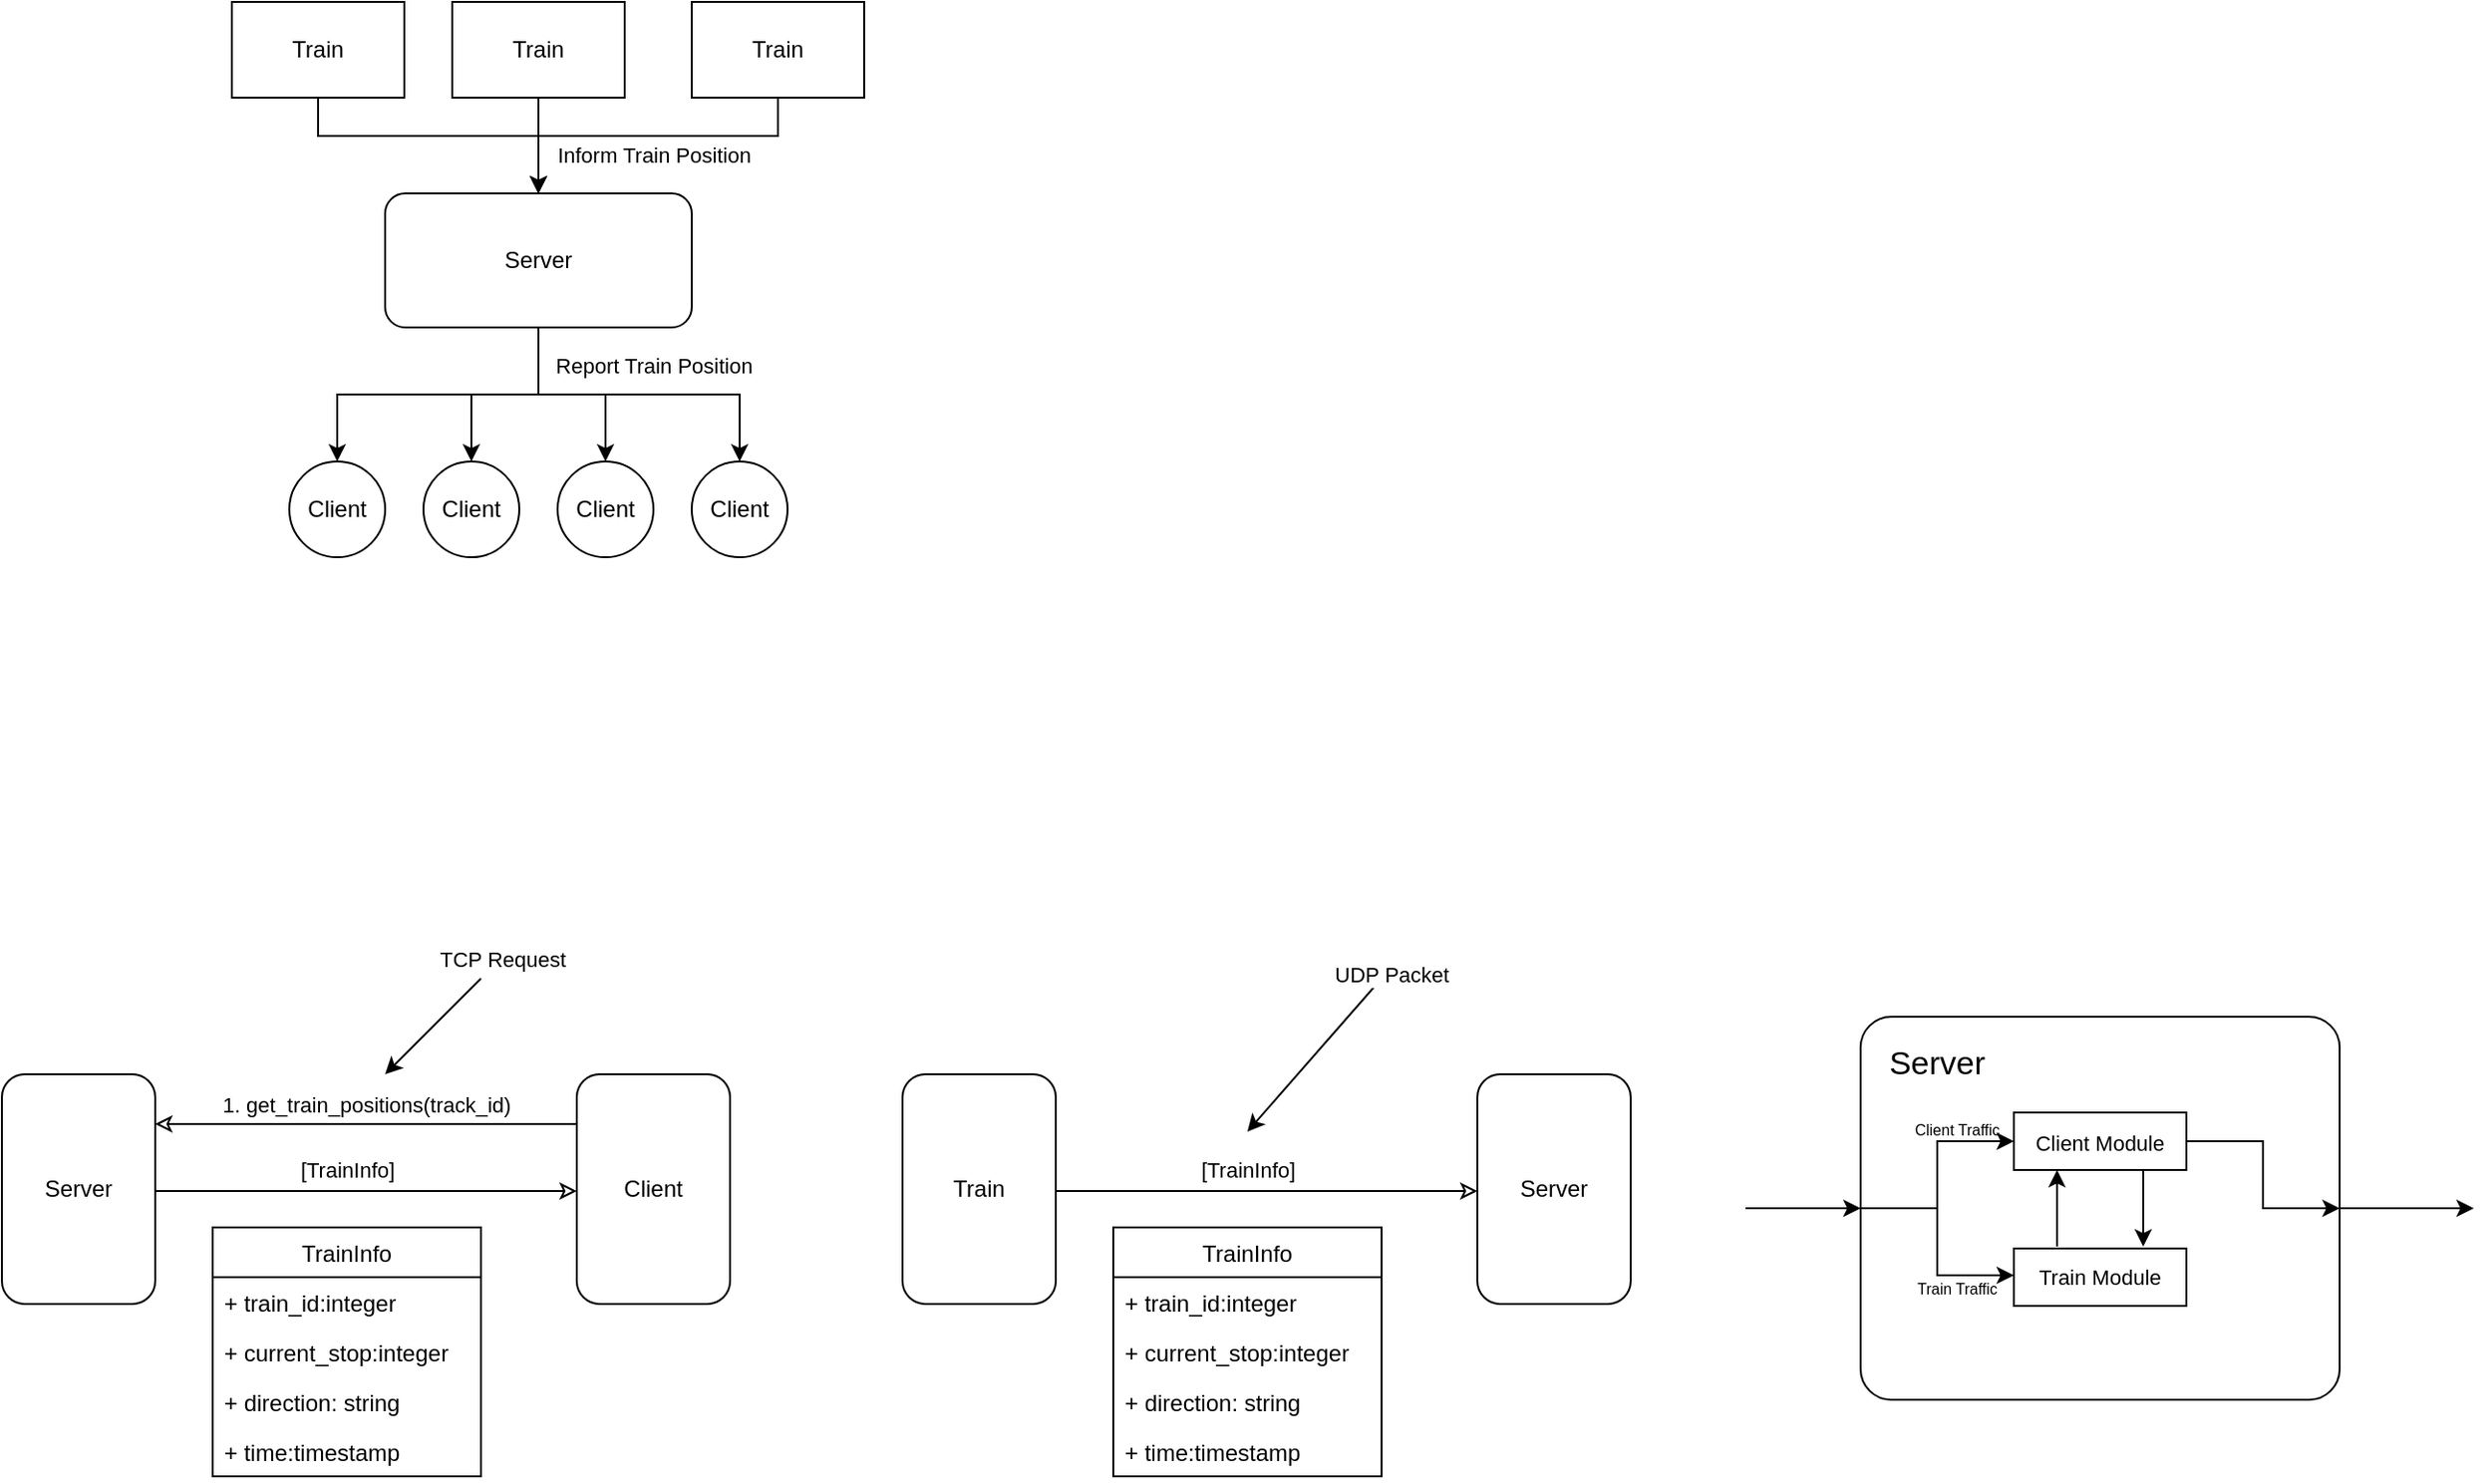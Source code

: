 <mxfile version="20.5.3" type="device"><diagram id="whCppqIpGGkpB44KDczq" name="Page-1"><mxGraphModel dx="1151" dy="774" grid="1" gridSize="10" guides="1" tooltips="1" connect="1" arrows="1" fold="1" page="1" pageScale="1" pageWidth="850" pageHeight="1100" math="0" shadow="0"><root><mxCell id="0"/><mxCell id="1" parent="0"/><mxCell id="kRJpsc7cxZNwZ-xBYYTD-1" value="Client" style="ellipse;whiteSpace=wrap;html=1;aspect=fixed;" vertex="1" parent="1"><mxGeometry x="180" y="410" width="50" height="50" as="geometry"/></mxCell><mxCell id="kRJpsc7cxZNwZ-xBYYTD-2" value="Client" style="ellipse;whiteSpace=wrap;html=1;aspect=fixed;" vertex="1" parent="1"><mxGeometry x="250" y="410" width="50" height="50" as="geometry"/></mxCell><mxCell id="kRJpsc7cxZNwZ-xBYYTD-3" value="Client" style="ellipse;whiteSpace=wrap;html=1;aspect=fixed;" vertex="1" parent="1"><mxGeometry x="320" y="410" width="50" height="50" as="geometry"/></mxCell><mxCell id="kRJpsc7cxZNwZ-xBYYTD-4" value="Client" style="ellipse;whiteSpace=wrap;html=1;aspect=fixed;" vertex="1" parent="1"><mxGeometry x="390" y="410" width="50" height="50" as="geometry"/></mxCell><mxCell id="kRJpsc7cxZNwZ-xBYYTD-14" style="edgeStyle=orthogonalEdgeStyle;rounded=0;orthogonalLoop=1;jettySize=auto;html=1;entryX=0.5;entryY=0;entryDx=0;entryDy=0;" edge="1" parent="1" source="kRJpsc7cxZNwZ-xBYYTD-7" target="kRJpsc7cxZNwZ-xBYYTD-2"><mxGeometry relative="1" as="geometry"/></mxCell><mxCell id="kRJpsc7cxZNwZ-xBYYTD-15" style="edgeStyle=orthogonalEdgeStyle;rounded=0;orthogonalLoop=1;jettySize=auto;html=1;entryX=0.5;entryY=0;entryDx=0;entryDy=0;" edge="1" parent="1" source="kRJpsc7cxZNwZ-xBYYTD-7" target="kRJpsc7cxZNwZ-xBYYTD-3"><mxGeometry relative="1" as="geometry"/></mxCell><mxCell id="kRJpsc7cxZNwZ-xBYYTD-16" style="edgeStyle=orthogonalEdgeStyle;rounded=0;orthogonalLoop=1;jettySize=auto;html=1;entryX=0.5;entryY=0;entryDx=0;entryDy=0;" edge="1" parent="1" source="kRJpsc7cxZNwZ-xBYYTD-7" target="kRJpsc7cxZNwZ-xBYYTD-4"><mxGeometry relative="1" as="geometry"/></mxCell><mxCell id="kRJpsc7cxZNwZ-xBYYTD-17" value="Report Train Position" style="edgeStyle=orthogonalEdgeStyle;rounded=0;orthogonalLoop=1;jettySize=auto;html=1;entryX=0.5;entryY=0;entryDx=0;entryDy=0;" edge="1" parent="1" source="kRJpsc7cxZNwZ-xBYYTD-7" target="kRJpsc7cxZNwZ-xBYYTD-1"><mxGeometry x="-0.771" y="60" relative="1" as="geometry"><mxPoint as="offset"/></mxGeometry></mxCell><mxCell id="kRJpsc7cxZNwZ-xBYYTD-7" value="&lt;div&gt;Server&lt;/div&gt;" style="rounded=1;whiteSpace=wrap;html=1;" vertex="1" parent="1"><mxGeometry x="230" y="270" width="160" height="70" as="geometry"/></mxCell><mxCell id="kRJpsc7cxZNwZ-xBYYTD-11" style="edgeStyle=orthogonalEdgeStyle;rounded=0;orthogonalLoop=1;jettySize=auto;html=1;" edge="1" parent="1" source="kRJpsc7cxZNwZ-xBYYTD-8"><mxGeometry relative="1" as="geometry"><mxPoint x="310" y="270" as="targetPoint"/><Array as="points"><mxPoint x="195" y="240"/><mxPoint x="310" y="240"/></Array></mxGeometry></mxCell><mxCell id="kRJpsc7cxZNwZ-xBYYTD-8" value="Train" style="rounded=0;whiteSpace=wrap;html=1;" vertex="1" parent="1"><mxGeometry x="150" y="170" width="90" height="50" as="geometry"/></mxCell><mxCell id="kRJpsc7cxZNwZ-xBYYTD-12" style="edgeStyle=orthogonalEdgeStyle;rounded=0;orthogonalLoop=1;jettySize=auto;html=1;entryX=0.5;entryY=0;entryDx=0;entryDy=0;" edge="1" parent="1" source="kRJpsc7cxZNwZ-xBYYTD-9" target="kRJpsc7cxZNwZ-xBYYTD-7"><mxGeometry relative="1" as="geometry"/></mxCell><mxCell id="kRJpsc7cxZNwZ-xBYYTD-9" value="Train" style="rounded=0;whiteSpace=wrap;html=1;" vertex="1" parent="1"><mxGeometry x="265" y="170" width="90" height="50" as="geometry"/></mxCell><mxCell id="kRJpsc7cxZNwZ-xBYYTD-13" value="&lt;div&gt;Inform Train Position&lt;br&gt;&lt;/div&gt;" style="edgeStyle=orthogonalEdgeStyle;rounded=0;orthogonalLoop=1;jettySize=auto;html=1;entryX=0.5;entryY=0;entryDx=0;entryDy=0;" edge="1" parent="1" source="kRJpsc7cxZNwZ-xBYYTD-10" target="kRJpsc7cxZNwZ-xBYYTD-7"><mxGeometry x="-0.029" y="10" relative="1" as="geometry"><Array as="points"><mxPoint x="435" y="240"/><mxPoint x="310" y="240"/></Array><mxPoint as="offset"/></mxGeometry></mxCell><mxCell id="kRJpsc7cxZNwZ-xBYYTD-10" value="Train " style="rounded=0;whiteSpace=wrap;html=1;" vertex="1" parent="1"><mxGeometry x="390" y="170" width="90" height="50" as="geometry"/></mxCell><mxCell id="kRJpsc7cxZNwZ-xBYYTD-22" value="1. get_train_positions(track_id)" style="edgeStyle=orthogonalEdgeStyle;rounded=0;orthogonalLoop=1;jettySize=auto;html=1;endArrow=none;endFill=0;startArrow=classic;startFill=0;entryX=0;entryY=0.5;entryDx=0;entryDy=0;" edge="1" parent="1"><mxGeometry y="10" relative="1" as="geometry"><mxPoint x="110" y="756" as="sourcePoint"/><mxPoint x="330" y="756" as="targetPoint"/><mxPoint as="offset"/></mxGeometry></mxCell><mxCell id="kRJpsc7cxZNwZ-xBYYTD-20" value="&lt;div&gt;Server&lt;/div&gt;" style="rounded=1;whiteSpace=wrap;html=1;" vertex="1" parent="1"><mxGeometry x="30" y="730" width="80" height="120" as="geometry"/></mxCell><mxCell id="kRJpsc7cxZNwZ-xBYYTD-23" value="[TrainInfo]" style="edgeStyle=orthogonalEdgeStyle;rounded=0;orthogonalLoop=1;jettySize=auto;html=1;entryX=0;entryY=0.25;entryDx=0;entryDy=0;endArrow=classic;endFill=0;startArrow=none;startFill=0;exitX=1;exitY=0.25;exitDx=0;exitDy=0;" edge="1" parent="1"><mxGeometry x="-0.091" y="11" relative="1" as="geometry"><mxPoint x="110" y="791" as="sourcePoint"/><mxPoint x="330" y="791" as="targetPoint"/><mxPoint as="offset"/></mxGeometry></mxCell><mxCell id="kRJpsc7cxZNwZ-xBYYTD-24" value="&lt;div&gt;Client&lt;/div&gt;" style="rounded=1;whiteSpace=wrap;html=1;" vertex="1" parent="1"><mxGeometry x="330" y="730" width="80" height="120" as="geometry"/></mxCell><mxCell id="kRJpsc7cxZNwZ-xBYYTD-25" value="TrainInfo" style="swimlane;fontStyle=0;childLayout=stackLayout;horizontal=1;startSize=26;fillColor=none;horizontalStack=0;resizeParent=1;resizeParentMax=0;resizeLast=0;collapsible=1;marginBottom=0;" vertex="1" parent="1"><mxGeometry x="140" y="810" width="140" height="130" as="geometry"/></mxCell><mxCell id="kRJpsc7cxZNwZ-xBYYTD-42" value="+ train_id:integer" style="text;strokeColor=none;fillColor=none;align=left;verticalAlign=top;spacingLeft=4;spacingRight=4;overflow=hidden;rotatable=0;points=[[0,0.5],[1,0.5]];portConstraint=eastwest;" vertex="1" parent="kRJpsc7cxZNwZ-xBYYTD-25"><mxGeometry y="26" width="140" height="26" as="geometry"/></mxCell><mxCell id="kRJpsc7cxZNwZ-xBYYTD-26" value="+ current_stop:integer" style="text;strokeColor=none;fillColor=none;align=left;verticalAlign=top;spacingLeft=4;spacingRight=4;overflow=hidden;rotatable=0;points=[[0,0.5],[1,0.5]];portConstraint=eastwest;" vertex="1" parent="kRJpsc7cxZNwZ-xBYYTD-25"><mxGeometry y="52" width="140" height="26" as="geometry"/></mxCell><mxCell id="kRJpsc7cxZNwZ-xBYYTD-27" value="+ direction: string" style="text;strokeColor=none;fillColor=none;align=left;verticalAlign=top;spacingLeft=4;spacingRight=4;overflow=hidden;rotatable=0;points=[[0,0.5],[1,0.5]];portConstraint=eastwest;" vertex="1" parent="kRJpsc7cxZNwZ-xBYYTD-25"><mxGeometry y="78" width="140" height="26" as="geometry"/></mxCell><mxCell id="kRJpsc7cxZNwZ-xBYYTD-28" value="+ time:timestamp" style="text;strokeColor=none;fillColor=none;align=left;verticalAlign=top;spacingLeft=4;spacingRight=4;overflow=hidden;rotatable=0;points=[[0,0.5],[1,0.5]];portConstraint=eastwest;" vertex="1" parent="kRJpsc7cxZNwZ-xBYYTD-25"><mxGeometry y="104" width="140" height="26" as="geometry"/></mxCell><mxCell id="kRJpsc7cxZNwZ-xBYYTD-29" value="" style="endArrow=none;html=1;rounded=0;startArrow=classic;startFill=1;" edge="1" parent="1"><mxGeometry width="50" height="50" relative="1" as="geometry"><mxPoint x="230" y="730" as="sourcePoint"/><mxPoint x="280" y="680" as="targetPoint"/></mxGeometry></mxCell><mxCell id="kRJpsc7cxZNwZ-xBYYTD-30" value="&lt;div&gt;TCP Request&lt;/div&gt;" style="edgeLabel;html=1;align=center;verticalAlign=middle;resizable=0;points=[];" vertex="1" connectable="0" parent="kRJpsc7cxZNwZ-xBYYTD-29"><mxGeometry x="0.452" relative="1" as="geometry"><mxPoint x="24" y="-24" as="offset"/></mxGeometry></mxCell><mxCell id="kRJpsc7cxZNwZ-xBYYTD-32" value="Train" style="rounded=1;whiteSpace=wrap;html=1;" vertex="1" parent="1"><mxGeometry x="500" y="730" width="80" height="120" as="geometry"/></mxCell><mxCell id="kRJpsc7cxZNwZ-xBYYTD-33" value="[TrainInfo]" style="edgeStyle=orthogonalEdgeStyle;rounded=0;orthogonalLoop=1;jettySize=auto;html=1;entryX=0;entryY=0.25;entryDx=0;entryDy=0;endArrow=classic;endFill=0;startArrow=none;startFill=0;exitX=1;exitY=0.25;exitDx=0;exitDy=0;" edge="1" parent="1"><mxGeometry x="-0.091" y="11" relative="1" as="geometry"><mxPoint x="580" y="791" as="sourcePoint"/><mxPoint x="800" y="791" as="targetPoint"/><mxPoint as="offset"/></mxGeometry></mxCell><mxCell id="kRJpsc7cxZNwZ-xBYYTD-34" value="Server" style="rounded=1;whiteSpace=wrap;html=1;" vertex="1" parent="1"><mxGeometry x="800" y="730" width="80" height="120" as="geometry"/></mxCell><mxCell id="kRJpsc7cxZNwZ-xBYYTD-35" value="TrainInfo" style="swimlane;fontStyle=0;childLayout=stackLayout;horizontal=1;startSize=26;fillColor=none;horizontalStack=0;resizeParent=1;resizeParentMax=0;resizeLast=0;collapsible=1;marginBottom=0;" vertex="1" parent="1"><mxGeometry x="610" y="810" width="140" height="130" as="geometry"/></mxCell><mxCell id="kRJpsc7cxZNwZ-xBYYTD-36" value="+ train_id:integer" style="text;strokeColor=none;fillColor=none;align=left;verticalAlign=top;spacingLeft=4;spacingRight=4;overflow=hidden;rotatable=0;points=[[0,0.5],[1,0.5]];portConstraint=eastwest;" vertex="1" parent="kRJpsc7cxZNwZ-xBYYTD-35"><mxGeometry y="26" width="140" height="26" as="geometry"/></mxCell><mxCell id="kRJpsc7cxZNwZ-xBYYTD-41" value="+ current_stop:integer" style="text;strokeColor=none;fillColor=none;align=left;verticalAlign=top;spacingLeft=4;spacingRight=4;overflow=hidden;rotatable=0;points=[[0,0.5],[1,0.5]];portConstraint=eastwest;" vertex="1" parent="kRJpsc7cxZNwZ-xBYYTD-35"><mxGeometry y="52" width="140" height="26" as="geometry"/></mxCell><mxCell id="kRJpsc7cxZNwZ-xBYYTD-37" value="+ direction: string" style="text;strokeColor=none;fillColor=none;align=left;verticalAlign=top;spacingLeft=4;spacingRight=4;overflow=hidden;rotatable=0;points=[[0,0.5],[1,0.5]];portConstraint=eastwest;" vertex="1" parent="kRJpsc7cxZNwZ-xBYYTD-35"><mxGeometry y="78" width="140" height="26" as="geometry"/></mxCell><mxCell id="kRJpsc7cxZNwZ-xBYYTD-38" value="+ time:timestamp" style="text;strokeColor=none;fillColor=none;align=left;verticalAlign=top;spacingLeft=4;spacingRight=4;overflow=hidden;rotatable=0;points=[[0,0.5],[1,0.5]];portConstraint=eastwest;" vertex="1" parent="kRJpsc7cxZNwZ-xBYYTD-35"><mxGeometry y="104" width="140" height="26" as="geometry"/></mxCell><mxCell id="kRJpsc7cxZNwZ-xBYYTD-39" value="" style="endArrow=none;html=1;rounded=0;startArrow=classic;startFill=1;" edge="1" parent="1"><mxGeometry width="50" height="50" relative="1" as="geometry"><mxPoint x="680" y="760" as="sourcePoint"/><mxPoint x="750" y="680" as="targetPoint"/></mxGeometry></mxCell><mxCell id="kRJpsc7cxZNwZ-xBYYTD-40" value="&lt;div&gt;UDP Packet&lt;/div&gt;" style="edgeLabel;html=1;align=center;verticalAlign=middle;resizable=0;points=[];" vertex="1" connectable="0" parent="kRJpsc7cxZNwZ-xBYYTD-39"><mxGeometry x="0.452" relative="1" as="geometry"><mxPoint x="24" y="-24" as="offset"/></mxGeometry></mxCell><mxCell id="kRJpsc7cxZNwZ-xBYYTD-43" value="" style="rounded=1;whiteSpace=wrap;html=1;arcSize=8;" vertex="1" parent="1"><mxGeometry x="1000" y="700" width="250" height="200" as="geometry"/></mxCell><mxCell id="kRJpsc7cxZNwZ-xBYYTD-44" value="&lt;font style=&quot;font-size: 17px;&quot;&gt;Server&lt;/font&gt;" style="text;html=1;strokeColor=none;fillColor=none;align=center;verticalAlign=middle;whiteSpace=wrap;rounded=0;fontSize=17;" vertex="1" parent="1"><mxGeometry x="1010" y="710" width="60" height="30" as="geometry"/></mxCell><mxCell id="kRJpsc7cxZNwZ-xBYYTD-58" value="&lt;font style=&quot;font-size: 8px;&quot;&gt;&lt;font style=&quot;font-size: 8px;&quot;&gt;Train Traffic&lt;/font&gt;&lt;br&gt;&lt;/font&gt;" style="endArrow=classic;html=1;rounded=0;fontSize=17;entryX=0;entryY=0.5;entryDx=0;entryDy=0;exitX=0;exitY=0.5;exitDx=0;exitDy=0;labelBackgroundColor=none;labelPosition=center;verticalLabelPosition=middle;align=center;verticalAlign=middle;" edge="1" parent="1" target="kRJpsc7cxZNwZ-xBYYTD-50"><mxGeometry x="0.478" y="-5" width="50" height="50" relative="1" as="geometry"><mxPoint x="1000" y="800" as="sourcePoint"/><mxPoint x="1080.0" y="765" as="targetPoint"/><Array as="points"><mxPoint x="1040" y="800"/><mxPoint x="1040" y="835"/></Array><mxPoint as="offset"/></mxGeometry></mxCell><mxCell id="kRJpsc7cxZNwZ-xBYYTD-45" value="" style="endArrow=classic;html=1;rounded=0;fontSize=17;entryX=0;entryY=0.5;entryDx=0;entryDy=0;" edge="1" parent="1" target="kRJpsc7cxZNwZ-xBYYTD-43"><mxGeometry width="50" height="50" relative="1" as="geometry"><mxPoint x="940" y="800" as="sourcePoint"/><mxPoint x="1160" y="790" as="targetPoint"/></mxGeometry></mxCell><mxCell id="kRJpsc7cxZNwZ-xBYYTD-46" value="" style="rounded=1;whiteSpace=wrap;html=1;fontSize=17;arcSize=0;" vertex="1" parent="1"><mxGeometry x="1080" y="750" width="90" height="30" as="geometry"/></mxCell><mxCell id="kRJpsc7cxZNwZ-xBYYTD-47" value="&lt;font style=&quot;font-size: 11px;&quot;&gt;Client Module&lt;/font&gt;" style="text;html=1;strokeColor=none;fillColor=none;align=center;verticalAlign=middle;whiteSpace=wrap;rounded=0;fontSize=17;" vertex="1" parent="1"><mxGeometry x="1080" y="750" width="90" height="30" as="geometry"/></mxCell><mxCell id="kRJpsc7cxZNwZ-xBYYTD-49" value="" style="rounded=1;whiteSpace=wrap;html=1;fontSize=17;arcSize=0;" vertex="1" parent="1"><mxGeometry x="1080" y="821" width="90" height="30" as="geometry"/></mxCell><mxCell id="kRJpsc7cxZNwZ-xBYYTD-50" value="&lt;font style=&quot;font-size: 11px;&quot;&gt;Train Module&lt;/font&gt;" style="text;html=1;strokeColor=none;fillColor=none;align=center;verticalAlign=middle;whiteSpace=wrap;rounded=0;fontSize=17;" vertex="1" parent="1"><mxGeometry x="1080" y="820" width="90" height="30" as="geometry"/></mxCell><mxCell id="kRJpsc7cxZNwZ-xBYYTD-54" value="&lt;font style=&quot;font-size: 8px;&quot;&gt;Client Traffic&lt;br&gt;&lt;/font&gt;" style="endArrow=classic;html=1;rounded=0;fontSize=17;entryX=0;entryY=0.5;entryDx=0;entryDy=0;exitX=0;exitY=0.5;exitDx=0;exitDy=0;labelBackgroundColor=none;labelPosition=center;verticalLabelPosition=bottom;align=center;verticalAlign=top;" edge="1" parent="1" source="kRJpsc7cxZNwZ-xBYYTD-43" target="kRJpsc7cxZNwZ-xBYYTD-47"><mxGeometry x="0.478" y="25" width="50" height="50" relative="1" as="geometry"><mxPoint x="950" y="810" as="sourcePoint"/><mxPoint x="1010" y="810" as="targetPoint"/><Array as="points"><mxPoint x="1040" y="800"/><mxPoint x="1040" y="765"/></Array><mxPoint as="offset"/></mxGeometry></mxCell><mxCell id="kRJpsc7cxZNwZ-xBYYTD-56" value="" style="endArrow=classic;html=1;rounded=0;fontSize=11;entryX=0.25;entryY=1;entryDx=0;entryDy=0;exitX=0.25;exitY=0;exitDx=0;exitDy=0;" edge="1" parent="1" source="kRJpsc7cxZNwZ-xBYYTD-50" target="kRJpsc7cxZNwZ-xBYYTD-47"><mxGeometry width="50" height="50" relative="1" as="geometry"><mxPoint x="1080" y="840" as="sourcePoint"/><mxPoint x="1130" y="790" as="targetPoint"/></mxGeometry></mxCell><mxCell id="kRJpsc7cxZNwZ-xBYYTD-57" value="" style="endArrow=classic;html=1;rounded=0;fontSize=11;entryX=0.75;entryY=0;entryDx=0;entryDy=0;exitX=0.75;exitY=1;exitDx=0;exitDy=0;" edge="1" parent="1" source="kRJpsc7cxZNwZ-xBYYTD-47" target="kRJpsc7cxZNwZ-xBYYTD-50"><mxGeometry width="50" height="50" relative="1" as="geometry"><mxPoint x="1125.64" y="819.37" as="sourcePoint"/><mxPoint x="1126.0" y="789.88" as="targetPoint"/></mxGeometry></mxCell><mxCell id="kRJpsc7cxZNwZ-xBYYTD-59" value="" style="endArrow=classic;html=1;rounded=0;fontSize=17;entryX=1;entryY=0.5;entryDx=0;entryDy=0;exitX=0;exitY=0.5;exitDx=0;exitDy=0;" edge="1" parent="1" target="kRJpsc7cxZNwZ-xBYYTD-43"><mxGeometry width="50" height="50" relative="1" as="geometry"><mxPoint x="1170" y="765" as="sourcePoint"/><mxPoint x="1250.0" y="790" as="targetPoint"/><Array as="points"><mxPoint x="1210" y="765"/><mxPoint x="1210" y="800"/></Array></mxGeometry></mxCell><mxCell id="kRJpsc7cxZNwZ-xBYYTD-64" value="" style="endArrow=classic;html=1;rounded=0;fontSize=17;exitX=1;exitY=0.5;exitDx=0;exitDy=0;" edge="1" parent="1" source="kRJpsc7cxZNwZ-xBYYTD-43"><mxGeometry width="50" height="50" relative="1" as="geometry"><mxPoint x="1180" y="845" as="sourcePoint"/><mxPoint x="1320" y="800" as="targetPoint"/><Array as="points"><mxPoint x="1300" y="800"/></Array></mxGeometry></mxCell></root></mxGraphModel></diagram></mxfile>